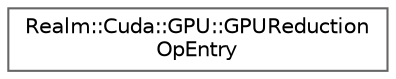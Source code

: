 digraph "Graphical Class Hierarchy"
{
 // LATEX_PDF_SIZE
  bgcolor="transparent";
  edge [fontname=Helvetica,fontsize=10,labelfontname=Helvetica,labelfontsize=10];
  node [fontname=Helvetica,fontsize=10,shape=box,height=0.2,width=0.4];
  rankdir="LR";
  Node0 [id="Node000000",label="Realm::Cuda::GPU::GPUReduction\lOpEntry",height=0.2,width=0.4,color="grey40", fillcolor="white", style="filled",URL="$structRealm_1_1Cuda_1_1GPU_1_1GPUReductionOpEntry.html",tooltip=" "];
}
